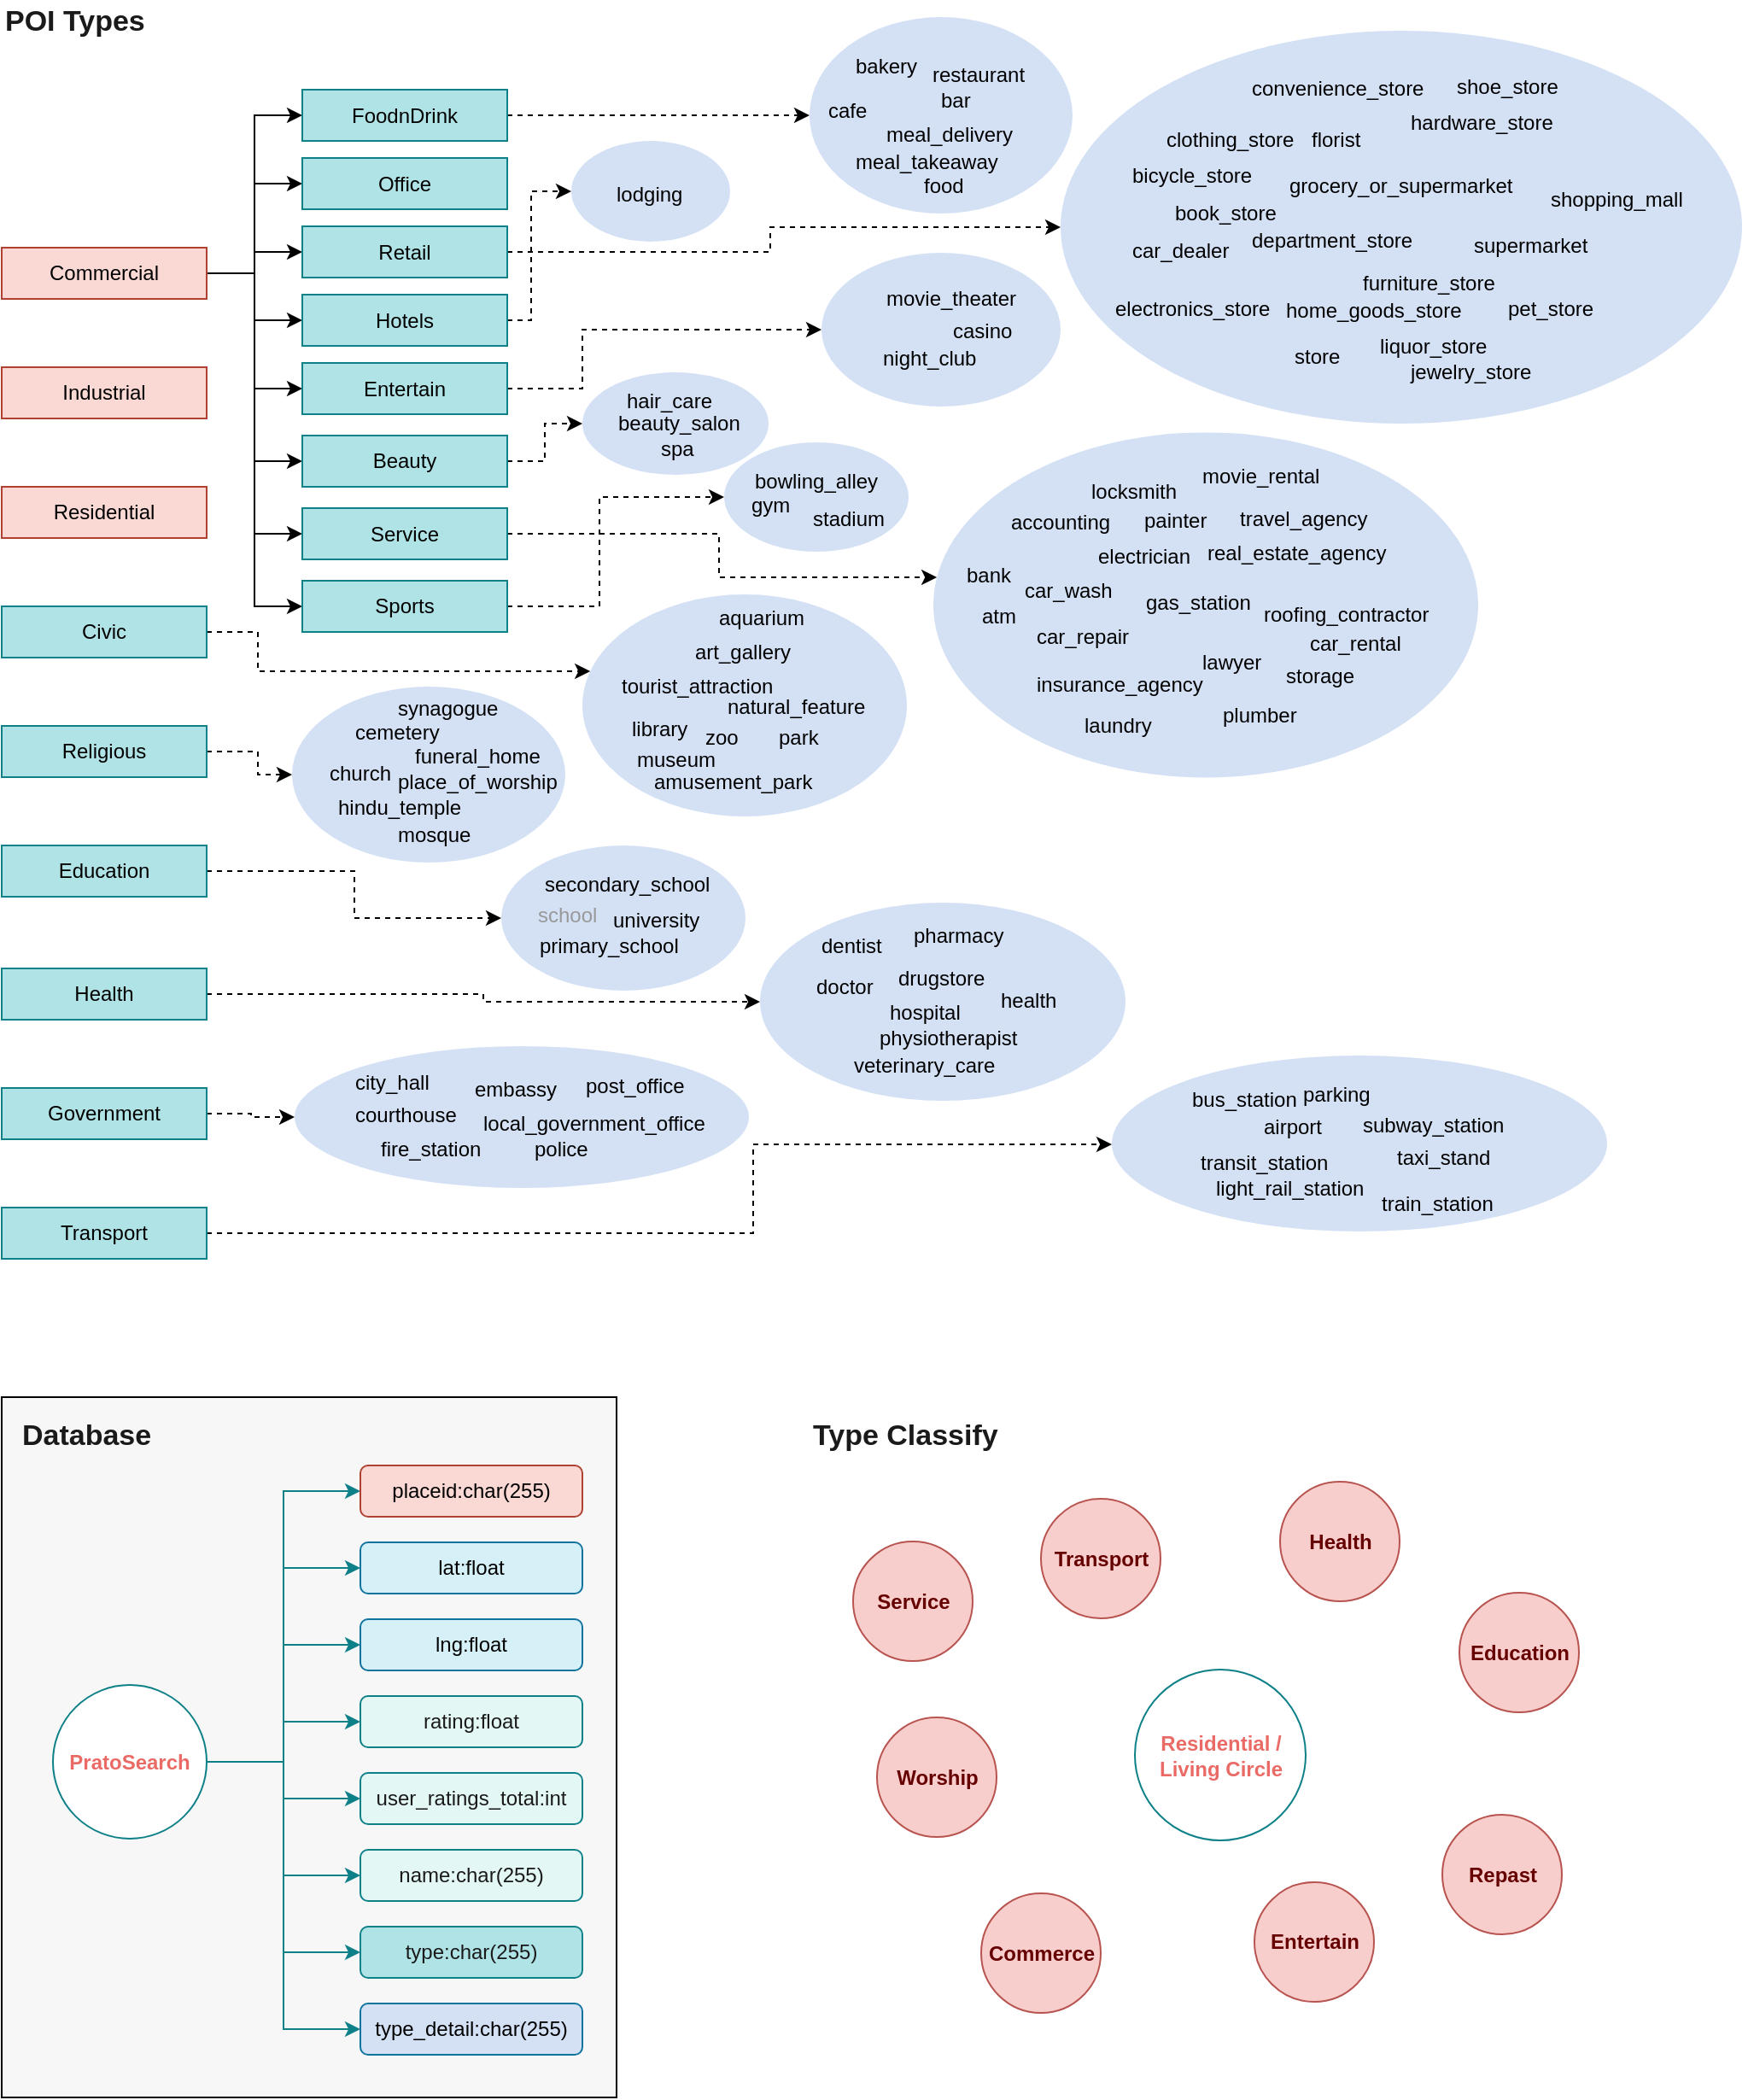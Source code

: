 <mxfile version="12.3.0" type="github" pages="1">
  <diagram id="6a731a19-8d31-9384-78a2-239565b7b9f0" name="Page-1">
    <mxGraphModel dx="2577" dy="699" grid="1" gridSize="10" guides="1" tooltips="1" connect="1" arrows="1" fold="1" page="1" pageScale="1" pageWidth="1169" pageHeight="827" background="#ffffff" math="0" shadow="0">
      <root>
        <mxCell id="0"/>
        <mxCell id="1" parent="0"/>
        <mxCell id="wet6F0pMuHpz1zGbCpwc-184" value="" style="ellipse;whiteSpace=wrap;html=1;fillColor=#D4E1F5;strokeColor=none;" parent="1" vertex="1">
          <mxGeometry x="-610" y="180" width="140" height="90" as="geometry"/>
        </mxCell>
        <mxCell id="wet6F0pMuHpz1zGbCpwc-136" style="edgeStyle=elbowEdgeStyle;rounded=0;orthogonalLoop=1;jettySize=auto;html=1;exitX=1;exitY=0.5;exitDx=0;exitDy=0;entryX=0;entryY=0.5;entryDx=0;entryDy=0;fontColor=#000000;dashed=1;" parent="1" source="eB562k1GmdhaOTUb2sXf-1622" target="wet6F0pMuHpz1zGbCpwc-131" edge="1">
          <mxGeometry relative="1" as="geometry">
            <Array as="points">
              <mxPoint x="-780" y="160"/>
            </Array>
          </mxGeometry>
        </mxCell>
        <mxCell id="eB562k1GmdhaOTUb2sXf-1583" value="" style="rounded=0;whiteSpace=wrap;html=1;labelBackgroundColor=#ffffff;fontSize=17;gradientColor=none;fillColor=#F7F7F7;strokeColor=#000000;" parent="1" vertex="1">
          <mxGeometry x="-1090" y="850" width="360" height="410" as="geometry"/>
        </mxCell>
        <mxCell id="eB562k1GmdhaOTUb2sXf-1556" style="edgeStyle=orthogonalEdgeStyle;rounded=0;orthogonalLoop=1;jettySize=auto;html=1;entryX=0;entryY=0.5;entryDx=0;entryDy=0;exitX=1;exitY=0.5;exitDx=0;exitDy=0;fillColor=#b0e3e6;strokeColor=#0e8088;" parent="1" source="eB562k1GmdhaOTUb2sXf-1542" target="eB562k1GmdhaOTUb2sXf-1548" edge="1">
          <mxGeometry relative="1" as="geometry"/>
        </mxCell>
        <mxCell id="eB562k1GmdhaOTUb2sXf-1557" style="edgeStyle=orthogonalEdgeStyle;rounded=0;orthogonalLoop=1;jettySize=auto;html=1;entryX=0;entryY=0.5;entryDx=0;entryDy=0;fillColor=#b0e3e6;strokeColor=#0e8088;" parent="1" source="eB562k1GmdhaOTUb2sXf-1542" target="eB562k1GmdhaOTUb2sXf-1549" edge="1">
          <mxGeometry relative="1" as="geometry"/>
        </mxCell>
        <mxCell id="eB562k1GmdhaOTUb2sXf-1558" style="edgeStyle=orthogonalEdgeStyle;rounded=0;orthogonalLoop=1;jettySize=auto;html=1;entryX=0;entryY=0.5;entryDx=0;entryDy=0;fillColor=#b0e3e6;strokeColor=#0e8088;" parent="1" source="eB562k1GmdhaOTUb2sXf-1542" target="eB562k1GmdhaOTUb2sXf-1550" edge="1">
          <mxGeometry relative="1" as="geometry"/>
        </mxCell>
        <mxCell id="eB562k1GmdhaOTUb2sXf-1559" style="edgeStyle=orthogonalEdgeStyle;rounded=0;orthogonalLoop=1;jettySize=auto;html=1;entryX=0;entryY=0.5;entryDx=0;entryDy=0;fillColor=#b0e3e6;strokeColor=#0e8088;" parent="1" source="eB562k1GmdhaOTUb2sXf-1542" target="eB562k1GmdhaOTUb2sXf-1551" edge="1">
          <mxGeometry relative="1" as="geometry"/>
        </mxCell>
        <mxCell id="eB562k1GmdhaOTUb2sXf-1560" style="edgeStyle=orthogonalEdgeStyle;rounded=0;orthogonalLoop=1;jettySize=auto;html=1;fillColor=#b0e3e6;strokeColor=#0e8088;" parent="1" source="eB562k1GmdhaOTUb2sXf-1542" target="eB562k1GmdhaOTUb2sXf-1552" edge="1">
          <mxGeometry relative="1" as="geometry"/>
        </mxCell>
        <mxCell id="eB562k1GmdhaOTUb2sXf-1561" style="edgeStyle=orthogonalEdgeStyle;rounded=0;orthogonalLoop=1;jettySize=auto;html=1;entryX=0;entryY=0.5;entryDx=0;entryDy=0;fillColor=#b0e3e6;strokeColor=#0e8088;" parent="1" source="eB562k1GmdhaOTUb2sXf-1542" target="eB562k1GmdhaOTUb2sXf-1554" edge="1">
          <mxGeometry relative="1" as="geometry"/>
        </mxCell>
        <mxCell id="eB562k1GmdhaOTUb2sXf-1562" style="edgeStyle=orthogonalEdgeStyle;rounded=0;orthogonalLoop=1;jettySize=auto;html=1;entryX=0;entryY=0.5;entryDx=0;entryDy=0;fillColor=#b0e3e6;strokeColor=#0e8088;" parent="1" source="eB562k1GmdhaOTUb2sXf-1542" target="eB562k1GmdhaOTUb2sXf-1555" edge="1">
          <mxGeometry relative="1" as="geometry"/>
        </mxCell>
        <mxCell id="wet6F0pMuHpz1zGbCpwc-196" style="edgeStyle=elbowEdgeStyle;rounded=0;orthogonalLoop=1;jettySize=auto;html=1;exitX=1;exitY=0.5;exitDx=0;exitDy=0;entryX=0;entryY=0.5;entryDx=0;entryDy=0;fontColor=#000000;fillColor=#b0e3e6;strokeColor=#0e8088;" parent="1" source="eB562k1GmdhaOTUb2sXf-1542" target="wet6F0pMuHpz1zGbCpwc-195" edge="1">
          <mxGeometry relative="1" as="geometry"/>
        </mxCell>
        <mxCell id="eB562k1GmdhaOTUb2sXf-1542" value="PratoSearch" style="ellipse;whiteSpace=wrap;html=1;fillColor=#FFFFFF;strokeColor=#0e8088;labelBackgroundColor=none;fontColor=#EA6B66;strokeWidth=1;fontStyle=1" parent="1" vertex="1">
          <mxGeometry x="-1060" y="1018.5" width="90" height="90" as="geometry"/>
        </mxCell>
        <mxCell id="eB562k1GmdhaOTUb2sXf-1548" value="placeid:char(255)" style="rounded=1;whiteSpace=wrap;html=1;fillColor=#fad9d5;strokeColor=#ae4132;" parent="1" vertex="1">
          <mxGeometry x="-880" y="890" width="130" height="30" as="geometry"/>
        </mxCell>
        <mxCell id="eB562k1GmdhaOTUb2sXf-1549" value="lat:float" style="rounded=1;whiteSpace=wrap;html=1;fillColor=#D5F0F7;strokeColor=#10739e;" parent="1" vertex="1">
          <mxGeometry x="-880" y="935" width="130" height="30" as="geometry"/>
        </mxCell>
        <mxCell id="eB562k1GmdhaOTUb2sXf-1550" value="lng:float" style="rounded=1;whiteSpace=wrap;html=1;fillColor=#D5F0F7;strokeColor=#10739e;" parent="1" vertex="1">
          <mxGeometry x="-880" y="980" width="130" height="30" as="geometry"/>
        </mxCell>
        <mxCell id="eB562k1GmdhaOTUb2sXf-1551" value="rating:float" style="rounded=1;whiteSpace=wrap;html=1;fillColor=#E3F7F5;strokeColor=#0e8088;fontColor=#1A1A1A;" parent="1" vertex="1">
          <mxGeometry x="-880" y="1025" width="130" height="30" as="geometry"/>
        </mxCell>
        <mxCell id="eB562k1GmdhaOTUb2sXf-1552" value="user_ratings_total:int" style="rounded=1;whiteSpace=wrap;html=1;fillColor=#E3F7F5;strokeColor=#0e8088;fontColor=#1A1A1A;" parent="1" vertex="1">
          <mxGeometry x="-880" y="1070" width="130" height="30" as="geometry"/>
        </mxCell>
        <mxCell id="eB562k1GmdhaOTUb2sXf-1554" value="name:char(255)" style="rounded=1;whiteSpace=wrap;html=1;fillColor=#E3F7F5;strokeColor=#0e8088;fontColor=#1A1A1A;" parent="1" vertex="1">
          <mxGeometry x="-880" y="1115" width="130" height="30" as="geometry"/>
        </mxCell>
        <mxCell id="eB562k1GmdhaOTUb2sXf-1555" value="type:char(255)" style="rounded=1;whiteSpace=wrap;html=1;fillColor=#b0e3e6;strokeColor=#0e8088;fontColor=#1A1A1A;" parent="1" vertex="1">
          <mxGeometry x="-880" y="1160" width="130" height="30" as="geometry"/>
        </mxCell>
        <mxCell id="eB562k1GmdhaOTUb2sXf-1582" value="Database" style="text;html=1;resizable=0;points=[];autosize=1;align=left;verticalAlign=top;spacingTop=-4;fontColor=#1A1A1A;fontStyle=1;fontSize=17;" parent="1" vertex="1">
          <mxGeometry x="-1080" y="860" width="90" height="20" as="geometry"/>
        </mxCell>
        <mxCell id="eB562k1GmdhaOTUb2sXf-1584" value="Type Classify" style="text;html=1;resizable=0;points=[];autosize=1;align=left;verticalAlign=top;spacingTop=-4;fontColor=#1A1A1A;fontStyle=1;fontSize=17;" parent="1" vertex="1">
          <mxGeometry x="-617" y="860" width="120" height="20" as="geometry"/>
        </mxCell>
        <mxCell id="eB562k1GmdhaOTUb2sXf-1587" value="Residential / Living Circle" style="ellipse;whiteSpace=wrap;html=1;fillColor=#FFFFFF;strokeColor=#0e8088;labelBackgroundColor=none;fontColor=#EA6B66;strokeWidth=1;fontStyle=1" parent="1" vertex="1">
          <mxGeometry x="-426.5" y="1009.5" width="100" height="100" as="geometry"/>
        </mxCell>
        <mxCell id="eB562k1GmdhaOTUb2sXf-1593" value="Education" style="ellipse;whiteSpace=wrap;html=1;fillColor=#f8cecc;strokeColor=#b85450;labelBackgroundColor=none;strokeWidth=1;fontColor=#660000;fontStyle=1" parent="1" vertex="1">
          <mxGeometry x="-236.5" y="964.5" width="70" height="70" as="geometry"/>
        </mxCell>
        <mxCell id="eB562k1GmdhaOTUb2sXf-1598" value="Health" style="ellipse;whiteSpace=wrap;html=1;fillColor=#f8cecc;strokeColor=#b85450;labelBackgroundColor=none;strokeWidth=1;fontColor=#660000;fontStyle=1" parent="1" vertex="1">
          <mxGeometry x="-341.5" y="899.5" width="70" height="70" as="geometry"/>
        </mxCell>
        <mxCell id="eB562k1GmdhaOTUb2sXf-1599" value="Repast" style="ellipse;whiteSpace=wrap;html=1;fillColor=#f8cecc;strokeColor=#b85450;labelBackgroundColor=none;strokeWidth=1;fontColor=#660000;fontStyle=1" parent="1" vertex="1">
          <mxGeometry x="-246.5" y="1094.5" width="70" height="70" as="geometry"/>
        </mxCell>
        <mxCell id="eB562k1GmdhaOTUb2sXf-1600" value="Entertain" style="ellipse;whiteSpace=wrap;html=1;fillColor=#f8cecc;strokeColor=#b85450;labelBackgroundColor=none;strokeWidth=1;fontColor=#660000;fontStyle=1" parent="1" vertex="1">
          <mxGeometry x="-356.5" y="1134" width="70" height="70" as="geometry"/>
        </mxCell>
        <mxCell id="eB562k1GmdhaOTUb2sXf-1602" value="Commerce" style="ellipse;whiteSpace=wrap;html=1;fillColor=#f8cecc;strokeColor=#b85450;labelBackgroundColor=none;strokeWidth=1;fontColor=#660000;fontStyle=1" parent="1" vertex="1">
          <mxGeometry x="-516.5" y="1140.5" width="70" height="70" as="geometry"/>
        </mxCell>
        <mxCell id="eB562k1GmdhaOTUb2sXf-1603" value="Service" style="ellipse;whiteSpace=wrap;html=1;fillColor=#f8cecc;strokeColor=#b85450;labelBackgroundColor=none;strokeWidth=1;fontColor=#660000;fontStyle=1" parent="1" vertex="1">
          <mxGeometry x="-591.5" y="934.5" width="70" height="70" as="geometry"/>
        </mxCell>
        <mxCell id="eB562k1GmdhaOTUb2sXf-1604" value="Worship" style="ellipse;whiteSpace=wrap;html=1;fillColor=#f8cecc;strokeColor=#b85450;labelBackgroundColor=none;strokeWidth=1;fontColor=#660000;fontStyle=1" parent="1" vertex="1">
          <mxGeometry x="-577.5" y="1037.5" width="70" height="70" as="geometry"/>
        </mxCell>
        <mxCell id="eB562k1GmdhaOTUb2sXf-1605" value="Transport" style="ellipse;whiteSpace=wrap;html=1;fillColor=#f8cecc;strokeColor=#b85450;labelBackgroundColor=none;strokeWidth=1;fontColor=#660000;fontStyle=1" parent="1" vertex="1">
          <mxGeometry x="-481.5" y="909.5" width="70" height="70" as="geometry"/>
        </mxCell>
        <mxCell id="eB562k1GmdhaOTUb2sXf-1606" value="Residential" style="rounded=0;whiteSpace=wrap;html=1;fillColor=#fad9d5;strokeColor=#ae4132;" parent="1" vertex="1">
          <mxGeometry x="-1090" y="317" width="120" height="30" as="geometry"/>
        </mxCell>
        <mxCell id="wet6F0pMuHpz1zGbCpwc-154" style="edgeStyle=elbowEdgeStyle;rounded=0;orthogonalLoop=1;jettySize=auto;html=1;exitX=1;exitY=0.5;exitDx=0;exitDy=0;entryX=0;entryY=0.5;entryDx=0;entryDy=0;fontColor=#000000;" parent="1" source="eB562k1GmdhaOTUb2sXf-1607" target="wet6F0pMuHpz1zGbCpwc-3" edge="1">
          <mxGeometry relative="1" as="geometry"/>
        </mxCell>
        <mxCell id="wet6F0pMuHpz1zGbCpwc-155" style="edgeStyle=elbowEdgeStyle;rounded=0;orthogonalLoop=1;jettySize=auto;html=1;entryX=0;entryY=0.5;entryDx=0;entryDy=0;fontColor=#000000;" parent="1" source="eB562k1GmdhaOTUb2sXf-1607" target="eB562k1GmdhaOTUb2sXf-1619" edge="1">
          <mxGeometry relative="1" as="geometry"/>
        </mxCell>
        <mxCell id="wet6F0pMuHpz1zGbCpwc-156" style="edgeStyle=elbowEdgeStyle;rounded=0;orthogonalLoop=1;jettySize=auto;html=1;fontColor=#000000;" parent="1" source="eB562k1GmdhaOTUb2sXf-1607" target="eB562k1GmdhaOTUb2sXf-1621" edge="1">
          <mxGeometry relative="1" as="geometry"/>
        </mxCell>
        <mxCell id="wet6F0pMuHpz1zGbCpwc-157" style="edgeStyle=elbowEdgeStyle;rounded=0;orthogonalLoop=1;jettySize=auto;html=1;fontColor=#000000;" parent="1" source="eB562k1GmdhaOTUb2sXf-1607" target="eB562k1GmdhaOTUb2sXf-1622" edge="1">
          <mxGeometry relative="1" as="geometry"/>
        </mxCell>
        <mxCell id="wet6F0pMuHpz1zGbCpwc-158" style="edgeStyle=elbowEdgeStyle;rounded=0;orthogonalLoop=1;jettySize=auto;html=1;entryX=0;entryY=0.5;entryDx=0;entryDy=0;fontColor=#000000;" parent="1" source="eB562k1GmdhaOTUb2sXf-1607" target="eB562k1GmdhaOTUb2sXf-1624" edge="1">
          <mxGeometry relative="1" as="geometry"/>
        </mxCell>
        <mxCell id="wet6F0pMuHpz1zGbCpwc-159" style="edgeStyle=elbowEdgeStyle;rounded=0;orthogonalLoop=1;jettySize=auto;html=1;fontColor=#000000;" parent="1" source="eB562k1GmdhaOTUb2sXf-1607" target="wet6F0pMuHpz1zGbCpwc-12" edge="1">
          <mxGeometry relative="1" as="geometry"/>
        </mxCell>
        <mxCell id="wet6F0pMuHpz1zGbCpwc-160" style="edgeStyle=elbowEdgeStyle;rounded=0;orthogonalLoop=1;jettySize=auto;html=1;fontColor=#000000;" parent="1" source="eB562k1GmdhaOTUb2sXf-1607" target="eB562k1GmdhaOTUb2sXf-1625" edge="1">
          <mxGeometry relative="1" as="geometry"/>
        </mxCell>
        <mxCell id="wet6F0pMuHpz1zGbCpwc-161" style="edgeStyle=elbowEdgeStyle;rounded=0;orthogonalLoop=1;jettySize=auto;html=1;fontColor=#000000;" parent="1" source="eB562k1GmdhaOTUb2sXf-1607" target="wet6F0pMuHpz1zGbCpwc-19" edge="1">
          <mxGeometry relative="1" as="geometry"/>
        </mxCell>
        <mxCell id="eB562k1GmdhaOTUb2sXf-1607" value="Commercial" style="rounded=0;whiteSpace=wrap;html=1;fillColor=#fad9d5;strokeColor=#ae4132;" parent="1" vertex="1">
          <mxGeometry x="-1090" y="177" width="120" height="30" as="geometry"/>
        </mxCell>
        <mxCell id="eB562k1GmdhaOTUb2sXf-1609" value="Industrial" style="rounded=0;whiteSpace=wrap;html=1;fillColor=#fad9d5;strokeColor=#ae4132;" parent="1" vertex="1">
          <mxGeometry x="-1090" y="247" width="120" height="30" as="geometry"/>
        </mxCell>
        <mxCell id="wet6F0pMuHpz1zGbCpwc-180" style="edgeStyle=elbowEdgeStyle;rounded=0;orthogonalLoop=1;jettySize=auto;html=1;exitX=1;exitY=0.5;exitDx=0;exitDy=0;fontColor=#000000;dashed=1;" parent="1" source="eB562k1GmdhaOTUb2sXf-1612" target="wet6F0pMuHpz1zGbCpwc-175" edge="1">
          <mxGeometry relative="1" as="geometry">
            <Array as="points">
              <mxPoint x="-940" y="425"/>
              <mxPoint x="-930" y="430"/>
            </Array>
          </mxGeometry>
        </mxCell>
        <mxCell id="eB562k1GmdhaOTUb2sXf-1612" value="Civic" style="rounded=0;whiteSpace=wrap;html=1;fillColor=#b0e3e6;strokeColor=#0e8088;" parent="1" vertex="1">
          <mxGeometry x="-1090" y="387" width="120" height="30" as="geometry"/>
        </mxCell>
        <mxCell id="wet6F0pMuHpz1zGbCpwc-169" style="edgeStyle=elbowEdgeStyle;rounded=0;orthogonalLoop=1;jettySize=auto;html=1;exitX=1;exitY=0.5;exitDx=0;exitDy=0;entryX=0;entryY=0.5;entryDx=0;entryDy=0;fontColor=#000000;dashed=1;" parent="1" source="eB562k1GmdhaOTUb2sXf-1613" target="wet6F0pMuHpz1zGbCpwc-35" edge="1">
          <mxGeometry relative="1" as="geometry">
            <Array as="points">
              <mxPoint x="-940" y="486"/>
            </Array>
          </mxGeometry>
        </mxCell>
        <mxCell id="eB562k1GmdhaOTUb2sXf-1613" value="&lt;div&gt;Religious&lt;/div&gt;" style="rounded=0;whiteSpace=wrap;html=1;fillColor=#b0e3e6;strokeColor=#0e8088;" parent="1" vertex="1">
          <mxGeometry x="-1090" y="457" width="120" height="30" as="geometry"/>
        </mxCell>
        <mxCell id="wet6F0pMuHpz1zGbCpwc-168" style="edgeStyle=elbowEdgeStyle;rounded=0;orthogonalLoop=1;jettySize=auto;html=1;exitX=1;exitY=0.5;exitDx=0;exitDy=0;fontColor=#000000;dashed=1;" parent="1" source="eB562k1GmdhaOTUb2sXf-1614" target="wet6F0pMuHpz1zGbCpwc-63" edge="1">
          <mxGeometry relative="1" as="geometry"/>
        </mxCell>
        <mxCell id="eB562k1GmdhaOTUb2sXf-1614" value="Health" style="rounded=0;whiteSpace=wrap;html=1;fillColor=#b0e3e6;strokeColor=#0e8088;" parent="1" vertex="1">
          <mxGeometry x="-1090" y="599" width="120" height="30" as="geometry"/>
        </mxCell>
        <mxCell id="wet6F0pMuHpz1zGbCpwc-189" style="edgeStyle=elbowEdgeStyle;rounded=0;orthogonalLoop=1;jettySize=auto;html=1;exitX=1;exitY=0.5;exitDx=0;exitDy=0;entryX=0;entryY=0.5;entryDx=0;entryDy=0;fontColor=#000000;dashed=1;" parent="1" source="eB562k1GmdhaOTUb2sXf-1615" target="wet6F0pMuHpz1zGbCpwc-88" edge="1">
          <mxGeometry relative="1" as="geometry"/>
        </mxCell>
        <mxCell id="eB562k1GmdhaOTUb2sXf-1615" value="Government" style="rounded=0;whiteSpace=wrap;html=1;fillColor=#b0e3e6;strokeColor=#0e8088;" parent="1" vertex="1">
          <mxGeometry x="-1090" y="669" width="120" height="30" as="geometry"/>
        </mxCell>
        <mxCell id="wet6F0pMuHpz1zGbCpwc-186" style="edgeStyle=elbowEdgeStyle;rounded=0;orthogonalLoop=1;jettySize=auto;html=1;exitX=1;exitY=0.5;exitDx=0;exitDy=0;fontColor=#000000;dashed=1;" parent="1" source="eB562k1GmdhaOTUb2sXf-1617" target="wet6F0pMuHpz1zGbCpwc-25" edge="1">
          <mxGeometry relative="1" as="geometry">
            <Array as="points">
              <mxPoint x="-650" y="702"/>
            </Array>
          </mxGeometry>
        </mxCell>
        <mxCell id="eB562k1GmdhaOTUb2sXf-1617" value="&lt;div&gt;Transport&lt;/div&gt;" style="rounded=0;whiteSpace=wrap;html=1;fillColor=#b0e3e6;strokeColor=#0e8088;" parent="1" vertex="1">
          <mxGeometry x="-1090" y="739" width="120" height="30" as="geometry"/>
        </mxCell>
        <mxCell id="eB562k1GmdhaOTUb2sXf-1619" value="Office" style="rounded=0;whiteSpace=wrap;html=1;fillColor=#b0e3e6;strokeColor=#0e8088;" parent="1" vertex="1">
          <mxGeometry x="-914" y="124.5" width="120" height="30" as="geometry"/>
        </mxCell>
        <mxCell id="wet6F0pMuHpz1zGbCpwc-162" style="edgeStyle=elbowEdgeStyle;rounded=0;orthogonalLoop=1;jettySize=auto;html=1;exitX=1;exitY=0.5;exitDx=0;exitDy=0;entryX=0;entryY=0.5;entryDx=0;entryDy=0;fontColor=#000000;dashed=1;" parent="1" source="eB562k1GmdhaOTUb2sXf-1621" target="wet6F0pMuHpz1zGbCpwc-15" edge="1">
          <mxGeometry relative="1" as="geometry">
            <Array as="points">
              <mxPoint x="-640" y="180"/>
              <mxPoint x="-750" y="160"/>
            </Array>
          </mxGeometry>
        </mxCell>
        <mxCell id="eB562k1GmdhaOTUb2sXf-1621" value="Retail" style="rounded=0;whiteSpace=wrap;html=1;fillColor=#b0e3e6;strokeColor=#0e8088;" parent="1" vertex="1">
          <mxGeometry x="-914" y="164.5" width="120" height="30" as="geometry"/>
        </mxCell>
        <mxCell id="eB562k1GmdhaOTUb2sXf-1622" value="Hotels" style="rounded=0;whiteSpace=wrap;html=1;fillColor=#b0e3e6;strokeColor=#0e8088;" parent="1" vertex="1">
          <mxGeometry x="-914" y="204.5" width="120" height="30" as="geometry"/>
        </mxCell>
        <mxCell id="wet6F0pMuHpz1zGbCpwc-185" style="edgeStyle=elbowEdgeStyle;rounded=0;orthogonalLoop=1;jettySize=auto;html=1;exitX=1;exitY=0.5;exitDx=0;exitDy=0;fontColor=#000000;dashed=1;" parent="1" source="eB562k1GmdhaOTUb2sXf-1624" target="wet6F0pMuHpz1zGbCpwc-184" edge="1">
          <mxGeometry relative="1" as="geometry">
            <Array as="points">
              <mxPoint x="-750" y="225"/>
              <mxPoint x="-730" y="225"/>
            </Array>
          </mxGeometry>
        </mxCell>
        <mxCell id="eB562k1GmdhaOTUb2sXf-1624" value="Entertain" style="rounded=0;whiteSpace=wrap;html=1;fillColor=#b0e3e6;strokeColor=#0e8088;" parent="1" vertex="1">
          <mxGeometry x="-914" y="244.5" width="120" height="30" as="geometry"/>
        </mxCell>
        <mxCell id="wet6F0pMuHpz1zGbCpwc-149" style="edgeStyle=elbowEdgeStyle;rounded=0;orthogonalLoop=1;jettySize=auto;html=1;exitX=1;exitY=0.5;exitDx=0;exitDy=0;fontColor=#000000;dashed=1;" parent="1" source="eB562k1GmdhaOTUb2sXf-1625" target="eB562k1GmdhaOTUb2sXf-1637" edge="1">
          <mxGeometry relative="1" as="geometry">
            <Array as="points">
              <mxPoint x="-670" y="370"/>
              <mxPoint x="-530" y="405"/>
            </Array>
          </mxGeometry>
        </mxCell>
        <mxCell id="eB562k1GmdhaOTUb2sXf-1625" value="Service" style="rounded=0;whiteSpace=wrap;html=1;fillColor=#b0e3e6;strokeColor=#0e8088;" parent="1" vertex="1">
          <mxGeometry x="-914" y="329.5" width="120" height="30" as="geometry"/>
        </mxCell>
        <mxCell id="wet6F0pMuHpz1zGbCpwc-145" style="edgeStyle=elbowEdgeStyle;rounded=0;orthogonalLoop=1;jettySize=auto;html=1;exitX=1;exitY=0.5;exitDx=0;exitDy=0;fontColor=#000000;dashed=1;" parent="1" source="wet6F0pMuHpz1zGbCpwc-3" target="wet6F0pMuHpz1zGbCpwc-8" edge="1">
          <mxGeometry relative="1" as="geometry"/>
        </mxCell>
        <mxCell id="wet6F0pMuHpz1zGbCpwc-3" value="FoodnDrink" style="rounded=0;whiteSpace=wrap;html=1;fillColor=#b0e3e6;strokeColor=#0e8088;" parent="1" vertex="1">
          <mxGeometry x="-914" y="84.5" width="120" height="30" as="geometry"/>
        </mxCell>
        <mxCell id="wet6F0pMuHpz1zGbCpwc-133" style="rounded=0;orthogonalLoop=1;jettySize=auto;html=1;exitX=1;exitY=0.5;exitDx=0;exitDy=0;entryX=0;entryY=0.5;entryDx=0;entryDy=0;fontColor=#000000;edgeStyle=elbowEdgeStyle;dashed=1;" parent="1" source="wet6F0pMuHpz1zGbCpwc-12" target="wet6F0pMuHpz1zGbCpwc-13" edge="1">
          <mxGeometry relative="1" as="geometry"/>
        </mxCell>
        <mxCell id="wet6F0pMuHpz1zGbCpwc-12" value="Beauty" style="rounded=0;whiteSpace=wrap;html=1;fillColor=#b0e3e6;strokeColor=#0e8088;" parent="1" vertex="1">
          <mxGeometry x="-914" y="287" width="120" height="30" as="geometry"/>
        </mxCell>
        <mxCell id="wet6F0pMuHpz1zGbCpwc-137" style="edgeStyle=elbowEdgeStyle;rounded=0;orthogonalLoop=1;jettySize=auto;html=1;exitX=1;exitY=0.5;exitDx=0;exitDy=0;entryX=0;entryY=0.5;entryDx=0;entryDy=0;fontColor=#000000;dashed=1;" parent="1" source="wet6F0pMuHpz1zGbCpwc-19" target="wet6F0pMuHpz1zGbCpwc-20" edge="1">
          <mxGeometry relative="1" as="geometry">
            <Array as="points">
              <mxPoint x="-740" y="340"/>
            </Array>
          </mxGeometry>
        </mxCell>
        <mxCell id="wet6F0pMuHpz1zGbCpwc-19" value="Sports" style="rounded=0;whiteSpace=wrap;html=1;fillColor=#b0e3e6;strokeColor=#0e8088;" parent="1" vertex="1">
          <mxGeometry x="-914" y="372" width="120" height="30" as="geometry"/>
        </mxCell>
        <mxCell id="wet6F0pMuHpz1zGbCpwc-138" value="" style="group" parent="1" vertex="1" connectable="0">
          <mxGeometry x="-667" y="291" width="108" height="64" as="geometry"/>
        </mxCell>
        <mxCell id="wet6F0pMuHpz1zGbCpwc-152" value="" style="group" parent="wet6F0pMuHpz1zGbCpwc-138" vertex="1" connectable="0">
          <mxGeometry width="108" height="64" as="geometry"/>
        </mxCell>
        <mxCell id="wet6F0pMuHpz1zGbCpwc-20" value="" style="ellipse;whiteSpace=wrap;html=1;fillColor=#D4E1F5;strokeColor=none;" parent="wet6F0pMuHpz1zGbCpwc-152" vertex="1">
          <mxGeometry width="108" height="64" as="geometry"/>
        </mxCell>
        <mxCell id="wet6F0pMuHpz1zGbCpwc-21" value="bowling_alley" style="text;html=1;fontColor=#000000;" parent="wet6F0pMuHpz1zGbCpwc-152" vertex="1">
          <mxGeometry x="15.653" y="8.636" width="77.143" height="21.818" as="geometry"/>
        </mxCell>
        <mxCell id="wet6F0pMuHpz1zGbCpwc-57" value="gym" style="text;html=1;fontColor=#000000;" parent="wet6F0pMuHpz1zGbCpwc-152" vertex="1">
          <mxGeometry x="13.519" y="23.045" width="38.571" height="21.818" as="geometry"/>
        </mxCell>
        <mxCell id="wet6F0pMuHpz1zGbCpwc-111" value="stadium" style="text;html=1;fontColor=#000000;" parent="wet6F0pMuHpz1zGbCpwc-152" vertex="1">
          <mxGeometry x="49.708" y="30.682" width="54" height="21.818" as="geometry"/>
        </mxCell>
        <mxCell id="wet6F0pMuHpz1zGbCpwc-139" value="" style="group" parent="1" vertex="1" connectable="0">
          <mxGeometry x="-470" y="50" width="405" height="230" as="geometry"/>
        </mxCell>
        <mxCell id="wet6F0pMuHpz1zGbCpwc-15" value="" style="ellipse;whiteSpace=wrap;html=1;fillColor=#D4E1F5;strokeColor=none;" parent="wet6F0pMuHpz1zGbCpwc-139" vertex="1">
          <mxGeometry width="399" height="230" as="geometry"/>
        </mxCell>
        <mxCell id="wet6F0pMuHpz1zGbCpwc-17" value="bicycle_store" style="text;html=1;resizable=0;points=[];autosize=1;align=left;verticalAlign=top;spacingTop=-4;fontColor=#000000;" parent="wet6F0pMuHpz1zGbCpwc-139" vertex="1">
          <mxGeometry x="40" y="74.812" width="90" height="20" as="geometry"/>
        </mxCell>
        <mxCell id="wet6F0pMuHpz1zGbCpwc-22" value="book_store" style="text;html=1;fontColor=#000000;" parent="wet6F0pMuHpz1zGbCpwc-139" vertex="1">
          <mxGeometry x="65" y="93.269" width="80" height="37.097" as="geometry"/>
        </mxCell>
        <mxCell id="wet6F0pMuHpz1zGbCpwc-29" value="car_dealer" style="text;html=1;fontColor=#000000;" parent="wet6F0pMuHpz1zGbCpwc-139" vertex="1">
          <mxGeometry x="40" y="115" width="80" height="38" as="geometry"/>
        </mxCell>
        <mxCell id="wet6F0pMuHpz1zGbCpwc-40" value="clothing_store" style="text;html=1;fontColor=#000000;" parent="wet6F0pMuHpz1zGbCpwc-139" vertex="1">
          <mxGeometry x="60" y="50.081" width="100" height="37.097" as="geometry"/>
        </mxCell>
        <mxCell id="wet6F0pMuHpz1zGbCpwc-41" value="convenience_store" style="text;html=1;fontColor=#000000;" parent="wet6F0pMuHpz1zGbCpwc-139" vertex="1">
          <mxGeometry x="110" y="19.785" width="130" height="37.097" as="geometry"/>
        </mxCell>
        <mxCell id="wet6F0pMuHpz1zGbCpwc-45" value="department_store" style="text;html=1;fontColor=#000000;" parent="wet6F0pMuHpz1zGbCpwc-139" vertex="1">
          <mxGeometry x="110" y="108.817" width="120" height="37.097" as="geometry"/>
        </mxCell>
        <mxCell id="wet6F0pMuHpz1zGbCpwc-49" value="electronics_store" style="text;html=1;fontColor=#000000;" parent="wet6F0pMuHpz1zGbCpwc-139" vertex="1">
          <mxGeometry x="30" y="148.914" width="120" height="37.097" as="geometry"/>
        </mxCell>
        <mxCell id="wet6F0pMuHpz1zGbCpwc-52" value="florist" style="text;html=1;fontColor=#000000;" parent="wet6F0pMuHpz1zGbCpwc-139" vertex="1">
          <mxGeometry x="145" y="50.081" width="50" height="37.097" as="geometry"/>
        </mxCell>
        <mxCell id="wet6F0pMuHpz1zGbCpwc-54" value="furniture_store" style="text;html=1;fontColor=#000000;" parent="wet6F0pMuHpz1zGbCpwc-139" vertex="1">
          <mxGeometry x="175" y="133.548" width="100" height="37.097" as="geometry"/>
        </mxCell>
        <mxCell id="wet6F0pMuHpz1zGbCpwc-56" value="grocery_or_supermarket" style="text;html=1;fontColor=#000000;" parent="wet6F0pMuHpz1zGbCpwc-139" vertex="1">
          <mxGeometry x="132" y="76.785" width="160" height="37.097" as="geometry"/>
        </mxCell>
        <mxCell id="wet6F0pMuHpz1zGbCpwc-59" value="hardware_store" style="text;html=1;fontColor=#000000;" parent="wet6F0pMuHpz1zGbCpwc-139" vertex="1">
          <mxGeometry x="202.5" y="40.172" width="110" height="37.097" as="geometry"/>
        </mxCell>
        <mxCell id="wet6F0pMuHpz1zGbCpwc-61" value="home_goods_store" style="text;html=1;fontColor=#000000;" parent="wet6F0pMuHpz1zGbCpwc-139" vertex="1">
          <mxGeometry x="130" y="149.624" width="130" height="37.097" as="geometry"/>
        </mxCell>
        <mxCell id="wet6F0pMuHpz1zGbCpwc-85" value="pet_store" style="text;html=1;fontColor=#000000;" parent="wet6F0pMuHpz1zGbCpwc-139" vertex="1">
          <mxGeometry x="260" y="149.005" width="80" height="37.097" as="geometry"/>
        </mxCell>
        <mxCell id="wet6F0pMuHpz1zGbCpwc-108" value="shoe_store" style="text;html=1;fontColor=#000000;" parent="wet6F0pMuHpz1zGbCpwc-139" vertex="1">
          <mxGeometry x="230" y="19.167" width="80" height="37.097" as="geometry"/>
        </mxCell>
        <mxCell id="wet6F0pMuHpz1zGbCpwc-109" value="shopping_mall" style="text;html=1;fontColor=#000000;" parent="wet6F0pMuHpz1zGbCpwc-139" vertex="1">
          <mxGeometry x="285" y="84.747" width="100" height="37.097" as="geometry"/>
        </mxCell>
        <mxCell id="wet6F0pMuHpz1zGbCpwc-114" value="store" style="text;html=1;fontColor=#000000;" parent="wet6F0pMuHpz1zGbCpwc-139" vertex="1">
          <mxGeometry x="135" y="176.72" width="50" height="37.097" as="geometry"/>
        </mxCell>
        <mxCell id="wet6F0pMuHpz1zGbCpwc-116" value="supermarket" style="text;html=1;fontColor=#000000;" parent="wet6F0pMuHpz1zGbCpwc-139" vertex="1">
          <mxGeometry x="240" y="111.866" width="90" height="37.097" as="geometry"/>
        </mxCell>
        <mxCell id="wet6F0pMuHpz1zGbCpwc-70" value="liquor_store" style="text;html=1;fontColor=#000000;" parent="wet6F0pMuHpz1zGbCpwc-139" vertex="1">
          <mxGeometry x="185" y="170.817" width="90" height="37.097" as="geometry"/>
        </mxCell>
        <mxCell id="wet6F0pMuHpz1zGbCpwc-65" value="jewelry_store" style="text;html=1;fontColor=#000000;" parent="wet6F0pMuHpz1zGbCpwc-139" vertex="1">
          <mxGeometry x="202.5" y="186" width="100" height="30" as="geometry"/>
        </mxCell>
        <mxCell id="wet6F0pMuHpz1zGbCpwc-144" value="" style="group" parent="1" vertex="1" connectable="0">
          <mxGeometry x="-617" y="42" width="159" height="115" as="geometry"/>
        </mxCell>
        <mxCell id="wet6F0pMuHpz1zGbCpwc-8" value="" style="ellipse;whiteSpace=wrap;html=1;fillColor=#D4E1F5;strokeColor=none;" parent="wet6F0pMuHpz1zGbCpwc-144" vertex="1">
          <mxGeometry width="154" height="115" as="geometry"/>
        </mxCell>
        <mxCell id="wet6F0pMuHpz1zGbCpwc-5" value="bakery" style="text;html=1;" parent="wet6F0pMuHpz1zGbCpwc-144" vertex="1">
          <mxGeometry x="25" y="15" width="60" height="30" as="geometry"/>
        </mxCell>
        <mxCell id="wet6F0pMuHpz1zGbCpwc-7" value="bar" style="text;html=1;" parent="wet6F0pMuHpz1zGbCpwc-144" vertex="1">
          <mxGeometry x="75" y="35" width="40" height="30" as="geometry"/>
        </mxCell>
        <mxCell id="wet6F0pMuHpz1zGbCpwc-26" value="cafe" style="text;html=1;fontColor=#000000;" parent="wet6F0pMuHpz1zGbCpwc-144" vertex="1">
          <mxGeometry x="9" y="40.5" width="50" height="30" as="geometry"/>
        </mxCell>
        <mxCell id="wet6F0pMuHpz1zGbCpwc-76" value="meal_delivery" style="text;html=1;fontColor=#000000;" parent="wet6F0pMuHpz1zGbCpwc-144" vertex="1">
          <mxGeometry x="42.5" y="55" width="100" height="30" as="geometry"/>
        </mxCell>
        <mxCell id="wet6F0pMuHpz1zGbCpwc-77" value="meal_takeaway" style="text;html=1;fontColor=#000000;" parent="wet6F0pMuHpz1zGbCpwc-144" vertex="1">
          <mxGeometry x="25" y="70.5" width="110" height="30" as="geometry"/>
        </mxCell>
        <mxCell id="wet6F0pMuHpz1zGbCpwc-99" value="restaurant" style="text;html=1;fontColor=#000000;" parent="wet6F0pMuHpz1zGbCpwc-144" vertex="1">
          <mxGeometry x="70" y="20" width="80" height="30" as="geometry"/>
        </mxCell>
        <mxCell id="wet6F0pMuHpz1zGbCpwc-126" value="food" style="text;html=1;fontColor=#000000;" parent="wet6F0pMuHpz1zGbCpwc-144" vertex="1">
          <mxGeometry x="65" y="85" width="50" height="30" as="geometry"/>
        </mxCell>
        <mxCell id="wet6F0pMuHpz1zGbCpwc-146" value="" style="group" parent="1" vertex="1" connectable="0">
          <mxGeometry x="-756.5" y="114.5" width="93" height="59" as="geometry"/>
        </mxCell>
        <mxCell id="wet6F0pMuHpz1zGbCpwc-131" value="" style="ellipse;whiteSpace=wrap;html=1;fillColor=#D4E1F5;strokeColor=none;" parent="wet6F0pMuHpz1zGbCpwc-146" vertex="1">
          <mxGeometry width="93" height="59" as="geometry"/>
        </mxCell>
        <mxCell id="wet6F0pMuHpz1zGbCpwc-74" value="lodging" style="text;html=1;fontColor=#000000;" parent="wet6F0pMuHpz1zGbCpwc-146" vertex="1">
          <mxGeometry x="24.5" y="17.5" width="60" height="30" as="geometry"/>
        </mxCell>
        <mxCell id="wet6F0pMuHpz1zGbCpwc-150" value="" style="group" parent="1" vertex="1" connectable="0">
          <mxGeometry x="-540" y="300" width="319" height="202" as="geometry"/>
        </mxCell>
        <mxCell id="eB562k1GmdhaOTUb2sXf-1637" value="" style="ellipse;whiteSpace=wrap;html=1;fillColor=#D4E1F5;strokeColor=none;" parent="wet6F0pMuHpz1zGbCpwc-150" vertex="1">
          <mxGeometry x="-4.5" y="-14.812" width="319" height="202" as="geometry"/>
        </mxCell>
        <mxCell id="eB562k1GmdhaOTUb2sXf-1632" value="accounting" style="text;html=1;resizable=0;points=[];autosize=1;align=left;verticalAlign=top;spacingTop=-4;" parent="wet6F0pMuHpz1zGbCpwc-150" vertex="1">
          <mxGeometry x="39.25" y="28.468" width="70" height="20" as="geometry"/>
        </mxCell>
        <mxCell id="wet6F0pMuHpz1zGbCpwc-4" value="bank" style="text;html=1;" parent="wet6F0pMuHpz1zGbCpwc-150" vertex="1">
          <mxGeometry x="12.833" y="54.508" width="45.833" height="48.095" as="geometry"/>
        </mxCell>
        <mxCell id="wet6F0pMuHpz1zGbCpwc-6" value="atm" style="text;html=1;" parent="wet6F0pMuHpz1zGbCpwc-150" vertex="1">
          <mxGeometry x="22" y="78.556" width="45.833" height="48.095" as="geometry"/>
        </mxCell>
        <mxCell id="wet6F0pMuHpz1zGbCpwc-31" value="car_repair" style="text;html=1;resizable=0;points=[];autosize=1;align=left;verticalAlign=top;spacingTop=-4;fontColor=#000000;" parent="wet6F0pMuHpz1zGbCpwc-150" vertex="1">
          <mxGeometry x="54.083" y="94.587" width="70" height="20" as="geometry"/>
        </mxCell>
        <mxCell id="wet6F0pMuHpz1zGbCpwc-32" value="car_wash" style="text;html=1;resizable=0;points=[];autosize=1;align=left;verticalAlign=top;spacingTop=-4;fontColor=#000000;" parent="wet6F0pMuHpz1zGbCpwc-150" vertex="1">
          <mxGeometry x="47.208" y="68.135" width="70" height="20" as="geometry"/>
        </mxCell>
        <mxCell id="wet6F0pMuHpz1zGbCpwc-48" value="electrician" style="text;html=1;fontColor=#000000;" parent="wet6F0pMuHpz1zGbCpwc-150" vertex="1">
          <mxGeometry x="89.833" y="43.976" width="73.333" height="48.095" as="geometry"/>
        </mxCell>
        <mxCell id="wet6F0pMuHpz1zGbCpwc-55" value="gas_station" style="text;html=1;fontColor=#000000;" parent="wet6F0pMuHpz1zGbCpwc-150" vertex="1">
          <mxGeometry x="117.792" y="70.54" width="82.5" height="48.095" as="geometry"/>
        </mxCell>
        <mxCell id="wet6F0pMuHpz1zGbCpwc-64" value="insurance_agency" style="text;html=1;fontColor=#000000;" parent="wet6F0pMuHpz1zGbCpwc-150" vertex="1">
          <mxGeometry x="54.083" y="118.635" width="110" height="48.095" as="geometry"/>
        </mxCell>
        <mxCell id="wet6F0pMuHpz1zGbCpwc-66" value="laundry" style="text;html=1;fontColor=#000000;" parent="wet6F0pMuHpz1zGbCpwc-150" vertex="1">
          <mxGeometry x="82" y="142.905" width="55" height="48.095" as="geometry"/>
        </mxCell>
        <mxCell id="wet6F0pMuHpz1zGbCpwc-67" value="lawyer" style="text;html=1;fontColor=#000000;" parent="wet6F0pMuHpz1zGbCpwc-150" vertex="1">
          <mxGeometry x="150.792" y="105.81" width="55" height="48.095" as="geometry"/>
        </mxCell>
        <mxCell id="wet6F0pMuHpz1zGbCpwc-72" value="locksmith" style="text;html=1;fontColor=#000000;" parent="wet6F0pMuHpz1zGbCpwc-150" vertex="1">
          <mxGeometry x="85.75" y="6.413" width="73.333" height="48.095" as="geometry"/>
        </mxCell>
        <mxCell id="wet6F0pMuHpz1zGbCpwc-81" value="painter" style="text;html=1;fontColor=#000000;" parent="wet6F0pMuHpz1zGbCpwc-150" vertex="1">
          <mxGeometry x="117.25" y="22.635" width="55" height="48.095" as="geometry"/>
        </mxCell>
        <mxCell id="wet6F0pMuHpz1zGbCpwc-89" value="plumber" style="text;html=1;fontColor=#000000;" parent="wet6F0pMuHpz1zGbCpwc-150" vertex="1">
          <mxGeometry x="163.167" y="137.071" width="64.167" height="48.095" as="geometry"/>
        </mxCell>
        <mxCell id="wet6F0pMuHpz1zGbCpwc-96" value="real_estate_agency" style="text;html=1;fontColor=#000000;" parent="wet6F0pMuHpz1zGbCpwc-150" vertex="1">
          <mxGeometry x="154" y="42.484" width="119.167" height="48.095" as="geometry"/>
        </mxCell>
        <mxCell id="wet6F0pMuHpz1zGbCpwc-103" value="roofing_contractor" style="text;html=1;fontColor=#000000;" parent="wet6F0pMuHpz1zGbCpwc-150" vertex="1">
          <mxGeometry x="187" y="77.754" width="110" height="48.095" as="geometry"/>
        </mxCell>
        <mxCell id="wet6F0pMuHpz1zGbCpwc-113" value="storage" style="text;html=1;fontColor=#000000;" parent="wet6F0pMuHpz1zGbCpwc-150" vertex="1">
          <mxGeometry x="200.292" y="113.825" width="64.167" height="48.095" as="geometry"/>
        </mxCell>
        <mxCell id="wet6F0pMuHpz1zGbCpwc-121" value="travel_agency" style="text;html=1;fontColor=#000000;" parent="wet6F0pMuHpz1zGbCpwc-150" vertex="1">
          <mxGeometry x="172.583" y="22.429" width="91.667" height="48.095" as="geometry"/>
        </mxCell>
        <mxCell id="wet6F0pMuHpz1zGbCpwc-33" value="car_rental" style="text;html=1;fontColor=#000000;" parent="wet6F0pMuHpz1zGbCpwc-150" vertex="1">
          <mxGeometry x="213.5" y="95.457" width="80" height="37.097" as="geometry"/>
        </mxCell>
        <mxCell id="wet6F0pMuHpz1zGbCpwc-183" value="movie_rental" style="text;html=1;fontColor=#000000;" parent="wet6F0pMuHpz1zGbCpwc-150" vertex="1">
          <mxGeometry x="151" y="-2.882" width="73" height="32.151" as="geometry"/>
        </mxCell>
        <mxCell id="wet6F0pMuHpz1zGbCpwc-151" value="" style="group" parent="1" vertex="1" connectable="0">
          <mxGeometry x="-750" y="250" width="109" height="61" as="geometry"/>
        </mxCell>
        <mxCell id="wet6F0pMuHpz1zGbCpwc-13" value="" style="ellipse;whiteSpace=wrap;html=1;fillColor=#D4E1F5;strokeColor=none;" parent="wet6F0pMuHpz1zGbCpwc-151" vertex="1">
          <mxGeometry width="109" height="60" as="geometry"/>
        </mxCell>
        <mxCell id="wet6F0pMuHpz1zGbCpwc-14" value="beauty_salon" style="text;html=1;resizable=0;points=[];autosize=1;align=left;verticalAlign=top;spacingTop=-4;fontColor=#000000;" parent="wet6F0pMuHpz1zGbCpwc-151" vertex="1">
          <mxGeometry x="19" y="20" width="90" height="20" as="geometry"/>
        </mxCell>
        <mxCell id="wet6F0pMuHpz1zGbCpwc-58" value="hair_care" style="text;html=1;fontColor=#000000;" parent="wet6F0pMuHpz1zGbCpwc-151" vertex="1">
          <mxGeometry x="24" y="3" width="80" height="30" as="geometry"/>
        </mxCell>
        <mxCell id="wet6F0pMuHpz1zGbCpwc-110" value="spa" style="text;html=1;fontColor=#000000;" parent="wet6F0pMuHpz1zGbCpwc-151" vertex="1">
          <mxGeometry x="44" y="31" width="40" height="30" as="geometry"/>
        </mxCell>
        <mxCell id="wet6F0pMuHpz1zGbCpwc-167" value="" style="group" parent="1" vertex="1" connectable="0">
          <mxGeometry x="-920" y="433" width="180" height="104" as="geometry"/>
        </mxCell>
        <mxCell id="wet6F0pMuHpz1zGbCpwc-35" value="" style="ellipse;whiteSpace=wrap;html=1;fillColor=#D4E1F5;strokeColor=none;" parent="wet6F0pMuHpz1zGbCpwc-167" vertex="1">
          <mxGeometry y="1" width="160" height="103" as="geometry"/>
        </mxCell>
        <mxCell id="wet6F0pMuHpz1zGbCpwc-37" value="cemetery" style="text;html=1;fontColor=#000000;" parent="wet6F0pMuHpz1zGbCpwc-167" vertex="1">
          <mxGeometry x="35" y="14" width="70" height="30" as="geometry"/>
        </mxCell>
        <mxCell id="wet6F0pMuHpz1zGbCpwc-38" value="church" style="text;html=1;fontColor=#000000;" parent="wet6F0pMuHpz1zGbCpwc-167" vertex="1">
          <mxGeometry x="20" y="37.5" width="60" height="30" as="geometry"/>
        </mxCell>
        <mxCell id="wet6F0pMuHpz1zGbCpwc-53" value="funeral_home" style="text;html=1;fontColor=#000000;" parent="wet6F0pMuHpz1zGbCpwc-167" vertex="1">
          <mxGeometry x="70" y="27.5" width="100" height="30" as="geometry"/>
        </mxCell>
        <mxCell id="wet6F0pMuHpz1zGbCpwc-60" value="hindu_temple" style="text;html=1;fontColor=#000000;" parent="wet6F0pMuHpz1zGbCpwc-167" vertex="1">
          <mxGeometry x="25" y="57.5" width="100" height="30" as="geometry"/>
        </mxCell>
        <mxCell id="wet6F0pMuHpz1zGbCpwc-78" value="mosque" style="text;html=1;fontColor=#000000;" parent="wet6F0pMuHpz1zGbCpwc-167" vertex="1">
          <mxGeometry x="60" y="74" width="70" height="30" as="geometry"/>
        </mxCell>
        <mxCell id="wet6F0pMuHpz1zGbCpwc-117" value="synagogue" style="text;html=1;fontColor=#000000;" parent="wet6F0pMuHpz1zGbCpwc-167" vertex="1">
          <mxGeometry x="60" width="80" height="30" as="geometry"/>
        </mxCell>
        <mxCell id="wet6F0pMuHpz1zGbCpwc-125" value="place_of_worship" style="text;html=1;fontColor=#000000;" parent="wet6F0pMuHpz1zGbCpwc-167" vertex="1">
          <mxGeometry x="60" y="42.5" width="120" height="30" as="geometry"/>
        </mxCell>
        <mxCell id="wet6F0pMuHpz1zGbCpwc-165" value="museum" style="text;html=1;resizable=0;points=[];autosize=1;align=left;verticalAlign=top;spacingTop=-4;fontColor=#000000;" parent="1" vertex="1">
          <mxGeometry x="-710" y="400" width="60" height="20" as="geometry"/>
        </mxCell>
        <mxCell id="wet6F0pMuHpz1zGbCpwc-176" value="" style="group" parent="1" vertex="1" connectable="0">
          <mxGeometry x="-750" y="380" width="200" height="130" as="geometry"/>
        </mxCell>
        <mxCell id="wet6F0pMuHpz1zGbCpwc-175" value="" style="ellipse;whiteSpace=wrap;html=1;fillColor=#D4E1F5;strokeColor=none;" parent="wet6F0pMuHpz1zGbCpwc-176" vertex="1">
          <mxGeometry width="190" height="130" as="geometry"/>
        </mxCell>
        <mxCell id="wet6F0pMuHpz1zGbCpwc-68" value="library" style="text;html=1;fontColor=#000000;" parent="wet6F0pMuHpz1zGbCpwc-176" vertex="1">
          <mxGeometry x="27.042" y="65.0" width="73.751" height="60.0" as="geometry"/>
        </mxCell>
        <mxCell id="wet6F0pMuHpz1zGbCpwc-166" value="art_gallery" style="text;html=1;fontColor=#000000;" parent="wet6F0pMuHpz1zGbCpwc-176" vertex="1">
          <mxGeometry x="63.917" y="20.0" width="98.334" height="60.0" as="geometry"/>
        </mxCell>
        <mxCell id="wet6F0pMuHpz1zGbCpwc-179" value="tourist_attraction" style="text;html=1;fontColor=#000000;" parent="wet6F0pMuHpz1zGbCpwc-176" vertex="1">
          <mxGeometry x="20.753" y="39.868" width="135.209" height="60.0" as="geometry"/>
        </mxCell>
        <mxCell id="wet6F0pMuHpz1zGbCpwc-124" value="zoo" style="text;html=1;fontColor=#000000;" parent="wet6F0pMuHpz1zGbCpwc-176" vertex="1">
          <mxGeometry x="69.976" y="70.105" width="43.764" height="41.053" as="geometry"/>
        </mxCell>
        <mxCell id="wet6F0pMuHpz1zGbCpwc-1" value="aquarium" style="text;html=1;" parent="wet6F0pMuHpz1zGbCpwc-176" vertex="1">
          <mxGeometry x="77.682" y="-0.105" width="87.528" height="41.053" as="geometry"/>
        </mxCell>
        <mxCell id="wet6F0pMuHpz1zGbCpwc-83" value="park" style="text;html=1;fontColor=#000000;" parent="wet6F0pMuHpz1zGbCpwc-176" vertex="1">
          <mxGeometry x="112.858" y="69.921" width="54.705" height="41.053" as="geometry"/>
        </mxCell>
        <mxCell id="wet6F0pMuHpz1zGbCpwc-181" value="museum" style="text;html=1;fontColor=#000000;" parent="wet6F0pMuHpz1zGbCpwc-176" vertex="1">
          <mxGeometry x="29.961" y="82.633" width="73.362" height="34.513" as="geometry"/>
        </mxCell>
        <mxCell id="wet6F0pMuHpz1zGbCpwc-182" value="amusement_park" style="text;html=1;resizable=0;points=[];autosize=1;align=left;verticalAlign=top;spacingTop=-4;" parent="wet6F0pMuHpz1zGbCpwc-176" vertex="1">
          <mxGeometry x="40.095" y="99.958" width="110" height="20" as="geometry"/>
        </mxCell>
        <mxCell id="wet6F0pMuHpz1zGbCpwc-129" value="natural_feature" style="text;html=1;fontColor=#000000;" parent="wet6F0pMuHpz1zGbCpwc-176" vertex="1">
          <mxGeometry x="82.654" y="51.861" width="89.665" height="26.267" as="geometry"/>
        </mxCell>
        <mxCell id="wet6F0pMuHpz1zGbCpwc-34" value="casino" style="text;html=1;fontColor=#000000;" parent="1" vertex="1">
          <mxGeometry x="-534.778" y="211.805" width="46.667" height="22.832" as="geometry"/>
        </mxCell>
        <mxCell id="wet6F0pMuHpz1zGbCpwc-93" value="movie_theater" style="text;html=1;fontColor=#000000;" parent="1" vertex="1">
          <mxGeometry x="-573.778" y="192.833" width="77.778" height="28.233" as="geometry"/>
        </mxCell>
        <mxCell id="wet6F0pMuHpz1zGbCpwc-79" value="night_club" style="text;html=1;fontColor=#000000;" parent="1" vertex="1">
          <mxGeometry x="-576" y="227.5" width="80" height="30" as="geometry"/>
        </mxCell>
        <mxCell id="wet6F0pMuHpz1zGbCpwc-187" value="" style="group" parent="1" vertex="1" connectable="0">
          <mxGeometry x="-440" y="650" width="290" height="103" as="geometry"/>
        </mxCell>
        <mxCell id="wet6F0pMuHpz1zGbCpwc-25" value="" style="ellipse;whiteSpace=wrap;html=1;fillColor=#D4E1F5;strokeColor=none;" parent="wet6F0pMuHpz1zGbCpwc-187" vertex="1">
          <mxGeometry width="290" height="103" as="geometry"/>
        </mxCell>
        <mxCell id="eB562k1GmdhaOTUb2sXf-1633" value="airport" style="text;html=1;resizable=0;points=[];autosize=1;align=left;verticalAlign=top;spacingTop=-4;" parent="wet6F0pMuHpz1zGbCpwc-187" vertex="1">
          <mxGeometry x="86.815" y="31.5" width="50" height="20" as="geometry"/>
        </mxCell>
        <mxCell id="wet6F0pMuHpz1zGbCpwc-24" value="bus_station" style="text;html=1;fontColor=#000000;" parent="wet6F0pMuHpz1zGbCpwc-187" vertex="1">
          <mxGeometry x="45.255" y="11.5" width="83.121" height="30" as="geometry"/>
        </mxCell>
        <mxCell id="wet6F0pMuHpz1zGbCpwc-28" value="transit_station" style="text;html=1;fontColor=#000000;" parent="wet6F0pMuHpz1zGbCpwc-187" vertex="1">
          <mxGeometry x="49.873" y="49" width="92.357" height="30" as="geometry"/>
        </mxCell>
        <mxCell id="wet6F0pMuHpz1zGbCpwc-69" value="light_rail_station" style="text;html=1;fontColor=#000000;" parent="wet6F0pMuHpz1zGbCpwc-187" vertex="1">
          <mxGeometry x="59.108" y="64" width="101.592" height="30" as="geometry"/>
        </mxCell>
        <mxCell id="wet6F0pMuHpz1zGbCpwc-84" value="parking" style="text;html=1;fontColor=#000000;" parent="wet6F0pMuHpz1zGbCpwc-187" vertex="1">
          <mxGeometry x="109.904" y="8.5" width="55.414" height="30" as="geometry"/>
        </mxCell>
        <mxCell id="wet6F0pMuHpz1zGbCpwc-115" value="subway_station" style="text;html=1;fontColor=#000000;" parent="wet6F0pMuHpz1zGbCpwc-187" vertex="1">
          <mxGeometry x="145" y="26.5" width="101.592" height="30" as="geometry"/>
        </mxCell>
        <mxCell id="wet6F0pMuHpz1zGbCpwc-118" value="taxi_stand" style="text;html=1;fontColor=#000000;" parent="wet6F0pMuHpz1zGbCpwc-187" vertex="1">
          <mxGeometry x="165.318" y="45.5" width="73.885" height="30" as="geometry"/>
        </mxCell>
        <mxCell id="wet6F0pMuHpz1zGbCpwc-120" value="train_station" style="text;html=1;fontColor=#000000;" parent="wet6F0pMuHpz1zGbCpwc-187" vertex="1">
          <mxGeometry x="156.083" y="73" width="83.121" height="30" as="geometry"/>
        </mxCell>
        <mxCell id="wet6F0pMuHpz1zGbCpwc-188" value="" style="group" parent="1" vertex="1" connectable="0">
          <mxGeometry x="-918.5" y="644.5" width="268.5" height="83" as="geometry"/>
        </mxCell>
        <mxCell id="wet6F0pMuHpz1zGbCpwc-198" value="" style="group" parent="wet6F0pMuHpz1zGbCpwc-188" vertex="1" connectable="0">
          <mxGeometry width="268.5" height="83" as="geometry"/>
        </mxCell>
        <mxCell id="wet6F0pMuHpz1zGbCpwc-88" value="" style="ellipse;whiteSpace=wrap;html=1;fillColor=#D4E1F5;strokeColor=none;" parent="wet6F0pMuHpz1zGbCpwc-198" vertex="1">
          <mxGeometry width="266" height="83" as="geometry"/>
        </mxCell>
        <mxCell id="wet6F0pMuHpz1zGbCpwc-39" value="city_hall" style="text;html=1;fontColor=#000000;" parent="wet6F0pMuHpz1zGbCpwc-198" vertex="1">
          <mxGeometry x="33.5" y="7" width="70" height="30" as="geometry"/>
        </mxCell>
        <mxCell id="wet6F0pMuHpz1zGbCpwc-42" value="courthouse" style="text;html=1;fontColor=#000000;" parent="wet6F0pMuHpz1zGbCpwc-198" vertex="1">
          <mxGeometry x="33.5" y="26.5" width="80" height="30" as="geometry"/>
        </mxCell>
        <mxCell id="wet6F0pMuHpz1zGbCpwc-50" value="embassy" style="text;html=1;fontColor=#000000;" parent="wet6F0pMuHpz1zGbCpwc-198" vertex="1">
          <mxGeometry x="103.5" y="11.5" width="70" height="30" as="geometry"/>
        </mxCell>
        <mxCell id="wet6F0pMuHpz1zGbCpwc-51" value="fire_station" style="text;html=1;fontColor=#000000;" parent="wet6F0pMuHpz1zGbCpwc-198" vertex="1">
          <mxGeometry x="48.5" y="46.5" width="80" height="30" as="geometry"/>
        </mxCell>
        <mxCell id="wet6F0pMuHpz1zGbCpwc-71" value="local_government_office" style="text;html=1;fontColor=#000000;" parent="wet6F0pMuHpz1zGbCpwc-198" vertex="1">
          <mxGeometry x="108.5" y="31.5" width="160" height="30" as="geometry"/>
        </mxCell>
        <mxCell id="wet6F0pMuHpz1zGbCpwc-90" value="police" style="text;html=1;fontColor=#000000;" parent="wet6F0pMuHpz1zGbCpwc-198" vertex="1">
          <mxGeometry x="138.5" y="46.5" width="60" height="30" as="geometry"/>
        </mxCell>
        <mxCell id="wet6F0pMuHpz1zGbCpwc-97" value="post_office" style="text;html=1;fontColor=#000000;" parent="wet6F0pMuHpz1zGbCpwc-198" vertex="1">
          <mxGeometry x="168" y="9.5" width="80" height="30" as="geometry"/>
        </mxCell>
        <mxCell id="wet6F0pMuHpz1zGbCpwc-190" value="" style="group" parent="1" vertex="1" connectable="0">
          <mxGeometry x="-646" y="560.5" width="214" height="116" as="geometry"/>
        </mxCell>
        <mxCell id="wet6F0pMuHpz1zGbCpwc-172" value="" style="group" parent="wet6F0pMuHpz1zGbCpwc-190" vertex="1" connectable="0">
          <mxGeometry width="214" height="116" as="geometry"/>
        </mxCell>
        <mxCell id="wet6F0pMuHpz1zGbCpwc-63" value="" style="ellipse;whiteSpace=wrap;html=1;fillColor=#D4E1F5;strokeColor=none;" parent="wet6F0pMuHpz1zGbCpwc-172" vertex="1">
          <mxGeometry width="214" height="116" as="geometry"/>
        </mxCell>
        <mxCell id="wet6F0pMuHpz1zGbCpwc-44" value="dentist" style="text;html=1;resizable=0;points=[];autosize=1;align=left;verticalAlign=top;spacingTop=-4;fontColor=#000000;" parent="wet6F0pMuHpz1zGbCpwc-172" vertex="1">
          <mxGeometry x="33.5" y="15.5" width="50" height="20" as="geometry"/>
        </mxCell>
        <mxCell id="wet6F0pMuHpz1zGbCpwc-46" value="doctor" style="text;html=1;fontColor=#000000;" parent="wet6F0pMuHpz1zGbCpwc-172" vertex="1">
          <mxGeometry x="31" y="35.5" width="60" height="30" as="geometry"/>
        </mxCell>
        <mxCell id="wet6F0pMuHpz1zGbCpwc-47" value="drugstore" style="text;html=1;fontColor=#000000;" parent="wet6F0pMuHpz1zGbCpwc-172" vertex="1">
          <mxGeometry x="78.5" y="30" width="80" height="27" as="geometry"/>
        </mxCell>
        <mxCell id="wet6F0pMuHpz1zGbCpwc-62" value="hospital" style="text;html=1;fontColor=#000000;" parent="wet6F0pMuHpz1zGbCpwc-172" vertex="1">
          <mxGeometry x="73.5" y="50.5" width="70" height="30" as="geometry"/>
        </mxCell>
        <mxCell id="wet6F0pMuHpz1zGbCpwc-86" value="pharmacy" style="text;html=1;fontColor=#000000;" parent="wet6F0pMuHpz1zGbCpwc-172" vertex="1">
          <mxGeometry x="88" y="5.5" width="80" height="30" as="geometry"/>
        </mxCell>
        <mxCell id="wet6F0pMuHpz1zGbCpwc-87" value="physiotherapist" style="text;html=1;fontColor=#000000;" parent="wet6F0pMuHpz1zGbCpwc-172" vertex="1">
          <mxGeometry x="68" y="65.5" width="110" height="30" as="geometry"/>
        </mxCell>
        <mxCell id="wet6F0pMuHpz1zGbCpwc-123" value="veterinary_care" style="text;html=1;fontColor=#000000;" parent="wet6F0pMuHpz1zGbCpwc-172" vertex="1">
          <mxGeometry x="53" y="81" width="110" height="30" as="geometry"/>
        </mxCell>
        <mxCell id="wet6F0pMuHpz1zGbCpwc-128" value="health" style="text;html=1;fontColor=#000000;" parent="wet6F0pMuHpz1zGbCpwc-172" vertex="1">
          <mxGeometry x="138.5" y="43.5" width="60" height="30" as="geometry"/>
        </mxCell>
        <mxCell id="wet6F0pMuHpz1zGbCpwc-193" style="edgeStyle=elbowEdgeStyle;rounded=0;orthogonalLoop=1;jettySize=auto;html=1;exitX=1;exitY=0.5;exitDx=0;exitDy=0;entryX=0;entryY=0.5;entryDx=0;entryDy=0;fontColor=#000000;dashed=1;" parent="1" source="wet6F0pMuHpz1zGbCpwc-191" target="wet6F0pMuHpz1zGbCpwc-132" edge="1">
          <mxGeometry relative="1" as="geometry"/>
        </mxCell>
        <mxCell id="wet6F0pMuHpz1zGbCpwc-191" value="Education" style="rounded=0;whiteSpace=wrap;html=1;fillColor=#b0e3e6;strokeColor=#0e8088;" parent="1" vertex="1">
          <mxGeometry x="-1090" y="527" width="120" height="30" as="geometry"/>
        </mxCell>
        <mxCell id="wet6F0pMuHpz1zGbCpwc-192" value="" style="group" parent="1" vertex="1" connectable="0">
          <mxGeometry x="-797.5" y="527" width="143" height="85" as="geometry"/>
        </mxCell>
        <mxCell id="wet6F0pMuHpz1zGbCpwc-132" value="" style="ellipse;whiteSpace=wrap;html=1;fillColor=#D4E1F5;strokeColor=none;" parent="wet6F0pMuHpz1zGbCpwc-192" vertex="1">
          <mxGeometry width="143" height="85" as="geometry"/>
        </mxCell>
        <mxCell id="wet6F0pMuHpz1zGbCpwc-92" value="primary_school" style="text;html=1;fontColor=#000000;" parent="wet6F0pMuHpz1zGbCpwc-192" vertex="1">
          <mxGeometry x="20" y="45" width="110" height="30" as="geometry"/>
        </mxCell>
        <mxCell id="wet6F0pMuHpz1zGbCpwc-106" value="school" style="text;html=1;fontColor=#999999;" parent="wet6F0pMuHpz1zGbCpwc-192" vertex="1">
          <mxGeometry x="19" y="27" width="60" height="30" as="geometry"/>
        </mxCell>
        <mxCell id="wet6F0pMuHpz1zGbCpwc-107" value="secondary_school" style="text;html=1;fontColor=#000000;" parent="wet6F0pMuHpz1zGbCpwc-192" vertex="1">
          <mxGeometry x="23" y="9" width="120" height="30" as="geometry"/>
        </mxCell>
        <mxCell id="wet6F0pMuHpz1zGbCpwc-122" value="university" style="text;html=1;fontColor=#000000;" parent="wet6F0pMuHpz1zGbCpwc-192" vertex="1">
          <mxGeometry x="63" y="30" width="80" height="30" as="geometry"/>
        </mxCell>
        <mxCell id="wet6F0pMuHpz1zGbCpwc-195" value="type_detail:char(255)" style="rounded=1;whiteSpace=wrap;html=1;fillColor=#D4E1F5;strokeColor=#10739e;" parent="1" vertex="1">
          <mxGeometry x="-880" y="1205" width="130" height="30" as="geometry"/>
        </mxCell>
        <mxCell id="wet6F0pMuHpz1zGbCpwc-200" value="POI Types" style="text;html=1;resizable=0;points=[];autosize=1;align=left;verticalAlign=top;spacingTop=-4;fontColor=#1A1A1A;fontStyle=1;fontSize=17;" parent="1" vertex="1">
          <mxGeometry x="-1090" y="32" width="90" height="20" as="geometry"/>
        </mxCell>
        <mxCell id="wet6F0pMuHpz1zGbCpwc-201" style="edgeStyle=elbowEdgeStyle;rounded=0;orthogonalLoop=1;jettySize=auto;html=1;exitX=1;exitY=1;exitDx=0;exitDy=0;dashed=1;fontColor=#000000;" parent="1" source="eB562k1GmdhaOTUb2sXf-1600" target="eB562k1GmdhaOTUb2sXf-1600" edge="1">
          <mxGeometry relative="1" as="geometry"/>
        </mxCell>
      </root>
    </mxGraphModel>
  </diagram>
</mxfile>
